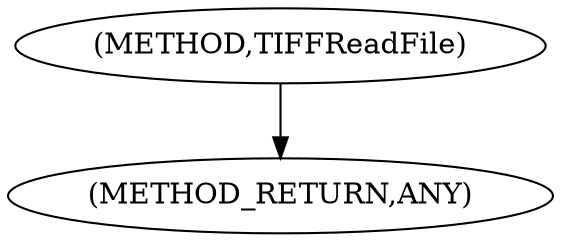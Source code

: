 digraph "TIFFReadFile" {  
"100734" [label = <(METHOD,TIFFReadFile)> ]
"100738" [label = <(METHOD_RETURN,ANY)> ]
  "100734" -> "100738" 
}
